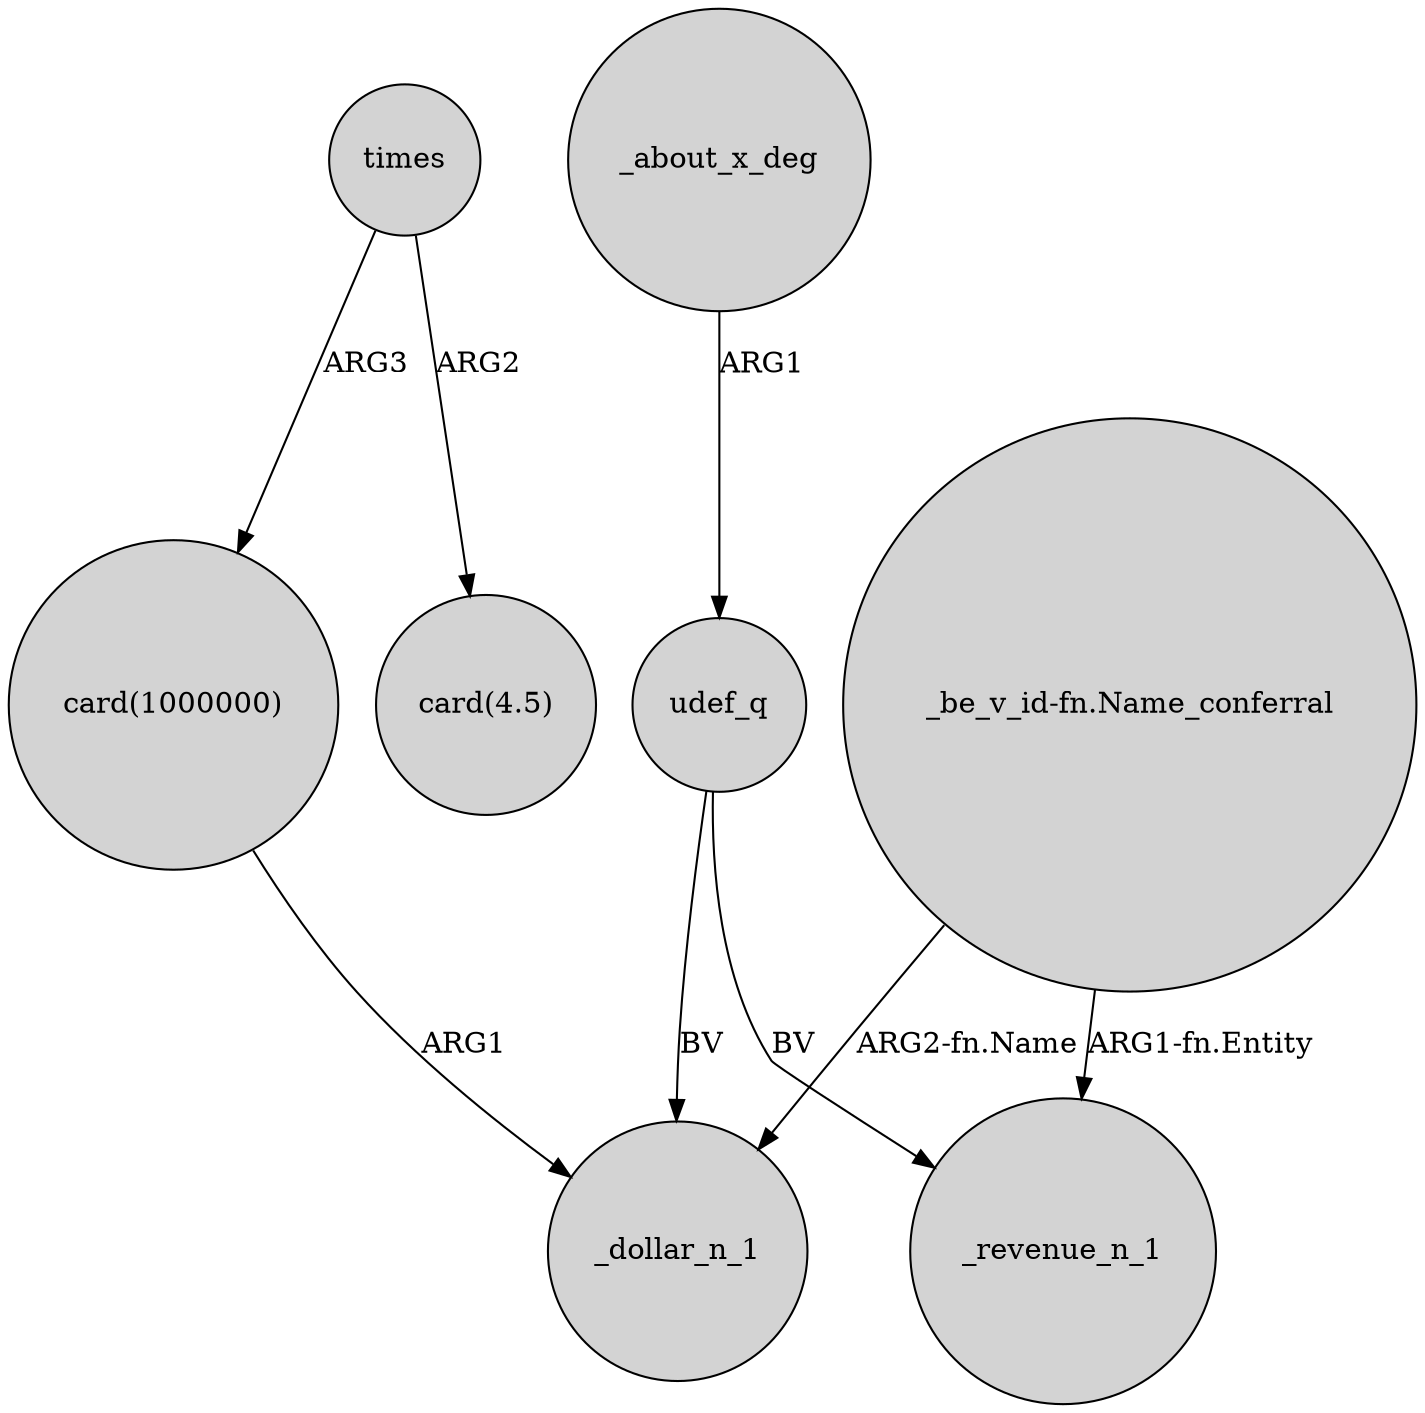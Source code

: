 digraph {
	node [shape=circle style=filled]
	times -> "card(1000000)" [label=ARG3]
	"_be_v_id-fn.Name_conferral" -> _revenue_n_1 [label="ARG1-fn.Entity"]
	times -> "card(4.5)" [label=ARG2]
	udef_q -> _dollar_n_1 [label=BV]
	"card(1000000)" -> _dollar_n_1 [label=ARG1]
	udef_q -> _revenue_n_1 [label=BV]
	_about_x_deg -> udef_q [label=ARG1]
	"_be_v_id-fn.Name_conferral" -> _dollar_n_1 [label="ARG2-fn.Name"]
}
